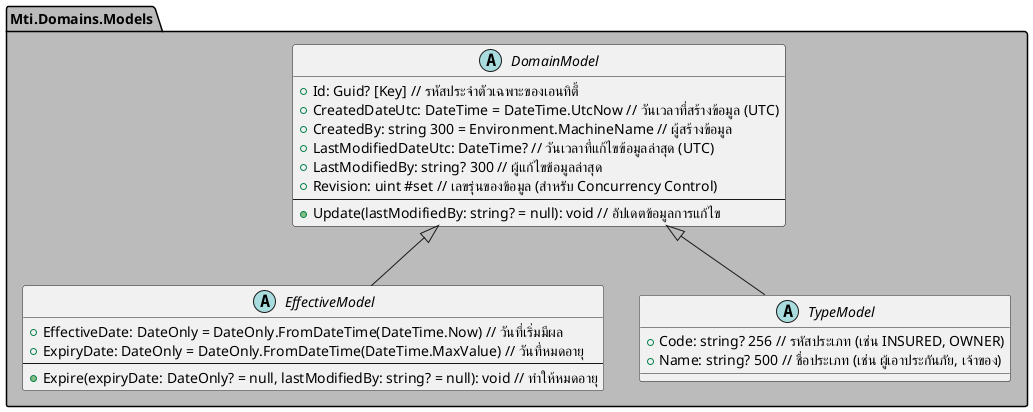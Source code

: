 @startuml

!define LIGHGRAY #bbbbbbff

' ===== BASE DOMAIN PACKAGE =====
package "Mti.Domains.Models" as DomainPkg LIGHGRAY {
    abstract class DomainModel {
        {field} +Id: Guid? [Key] // รหัสประจำตัวเฉพาะของเอนทิตี้
        {field} +CreatedDateUtc: DateTime = DateTime.UtcNow // วันเวลาที่สร้างข้อมูล (UTC)
        {field} +CreatedBy: string 300 = Environment.MachineName // ผู้สร้างข้อมูล
        {field} +LastModifiedDateUtc: DateTime? // วันเวลาที่แก้ไขข้อมูลล่าสุด (UTC)
        {field} +LastModifiedBy: string? 300 // ผู้แก้ไขข้อมูลล่าสุด
        {field} +Revision: uint #set // เลขรุ่นของข้อมูล (สำหรับ Concurrency Control)
        --
        +Update(lastModifiedBy: string? = null): void // อัปเดตข้อมูลการแก้ไข
    }

    abstract class EffectiveModel {
        {field} +EffectiveDate: DateOnly = DateOnly.FromDateTime(DateTime.Now) // วันที่เริ่มมีผล
        {field} +ExpiryDate: DateOnly = DateOnly.FromDateTime(DateTime.MaxValue) // วันที่หมดอายุ
        --
        +Expire(expiryDate: DateOnly? = null, lastModifiedBy: string? = null): void // ทำให้หมดอายุ
    }

    abstract class TypeModel {
        {field} +Code: string? 256 // รหัสประเภท (เช่น INSURED, OWNER)
        {field} +Name: string? 500 // ชื่อประเภท (เช่น ผู้เอาประกันภัย, เจ้าของ)
    }
}

' ===== INHERITANCE RELATIONSHIPS =====
DomainModel <|-- EffectiveModel
DomainModel <|-- TypeModel

@enduml